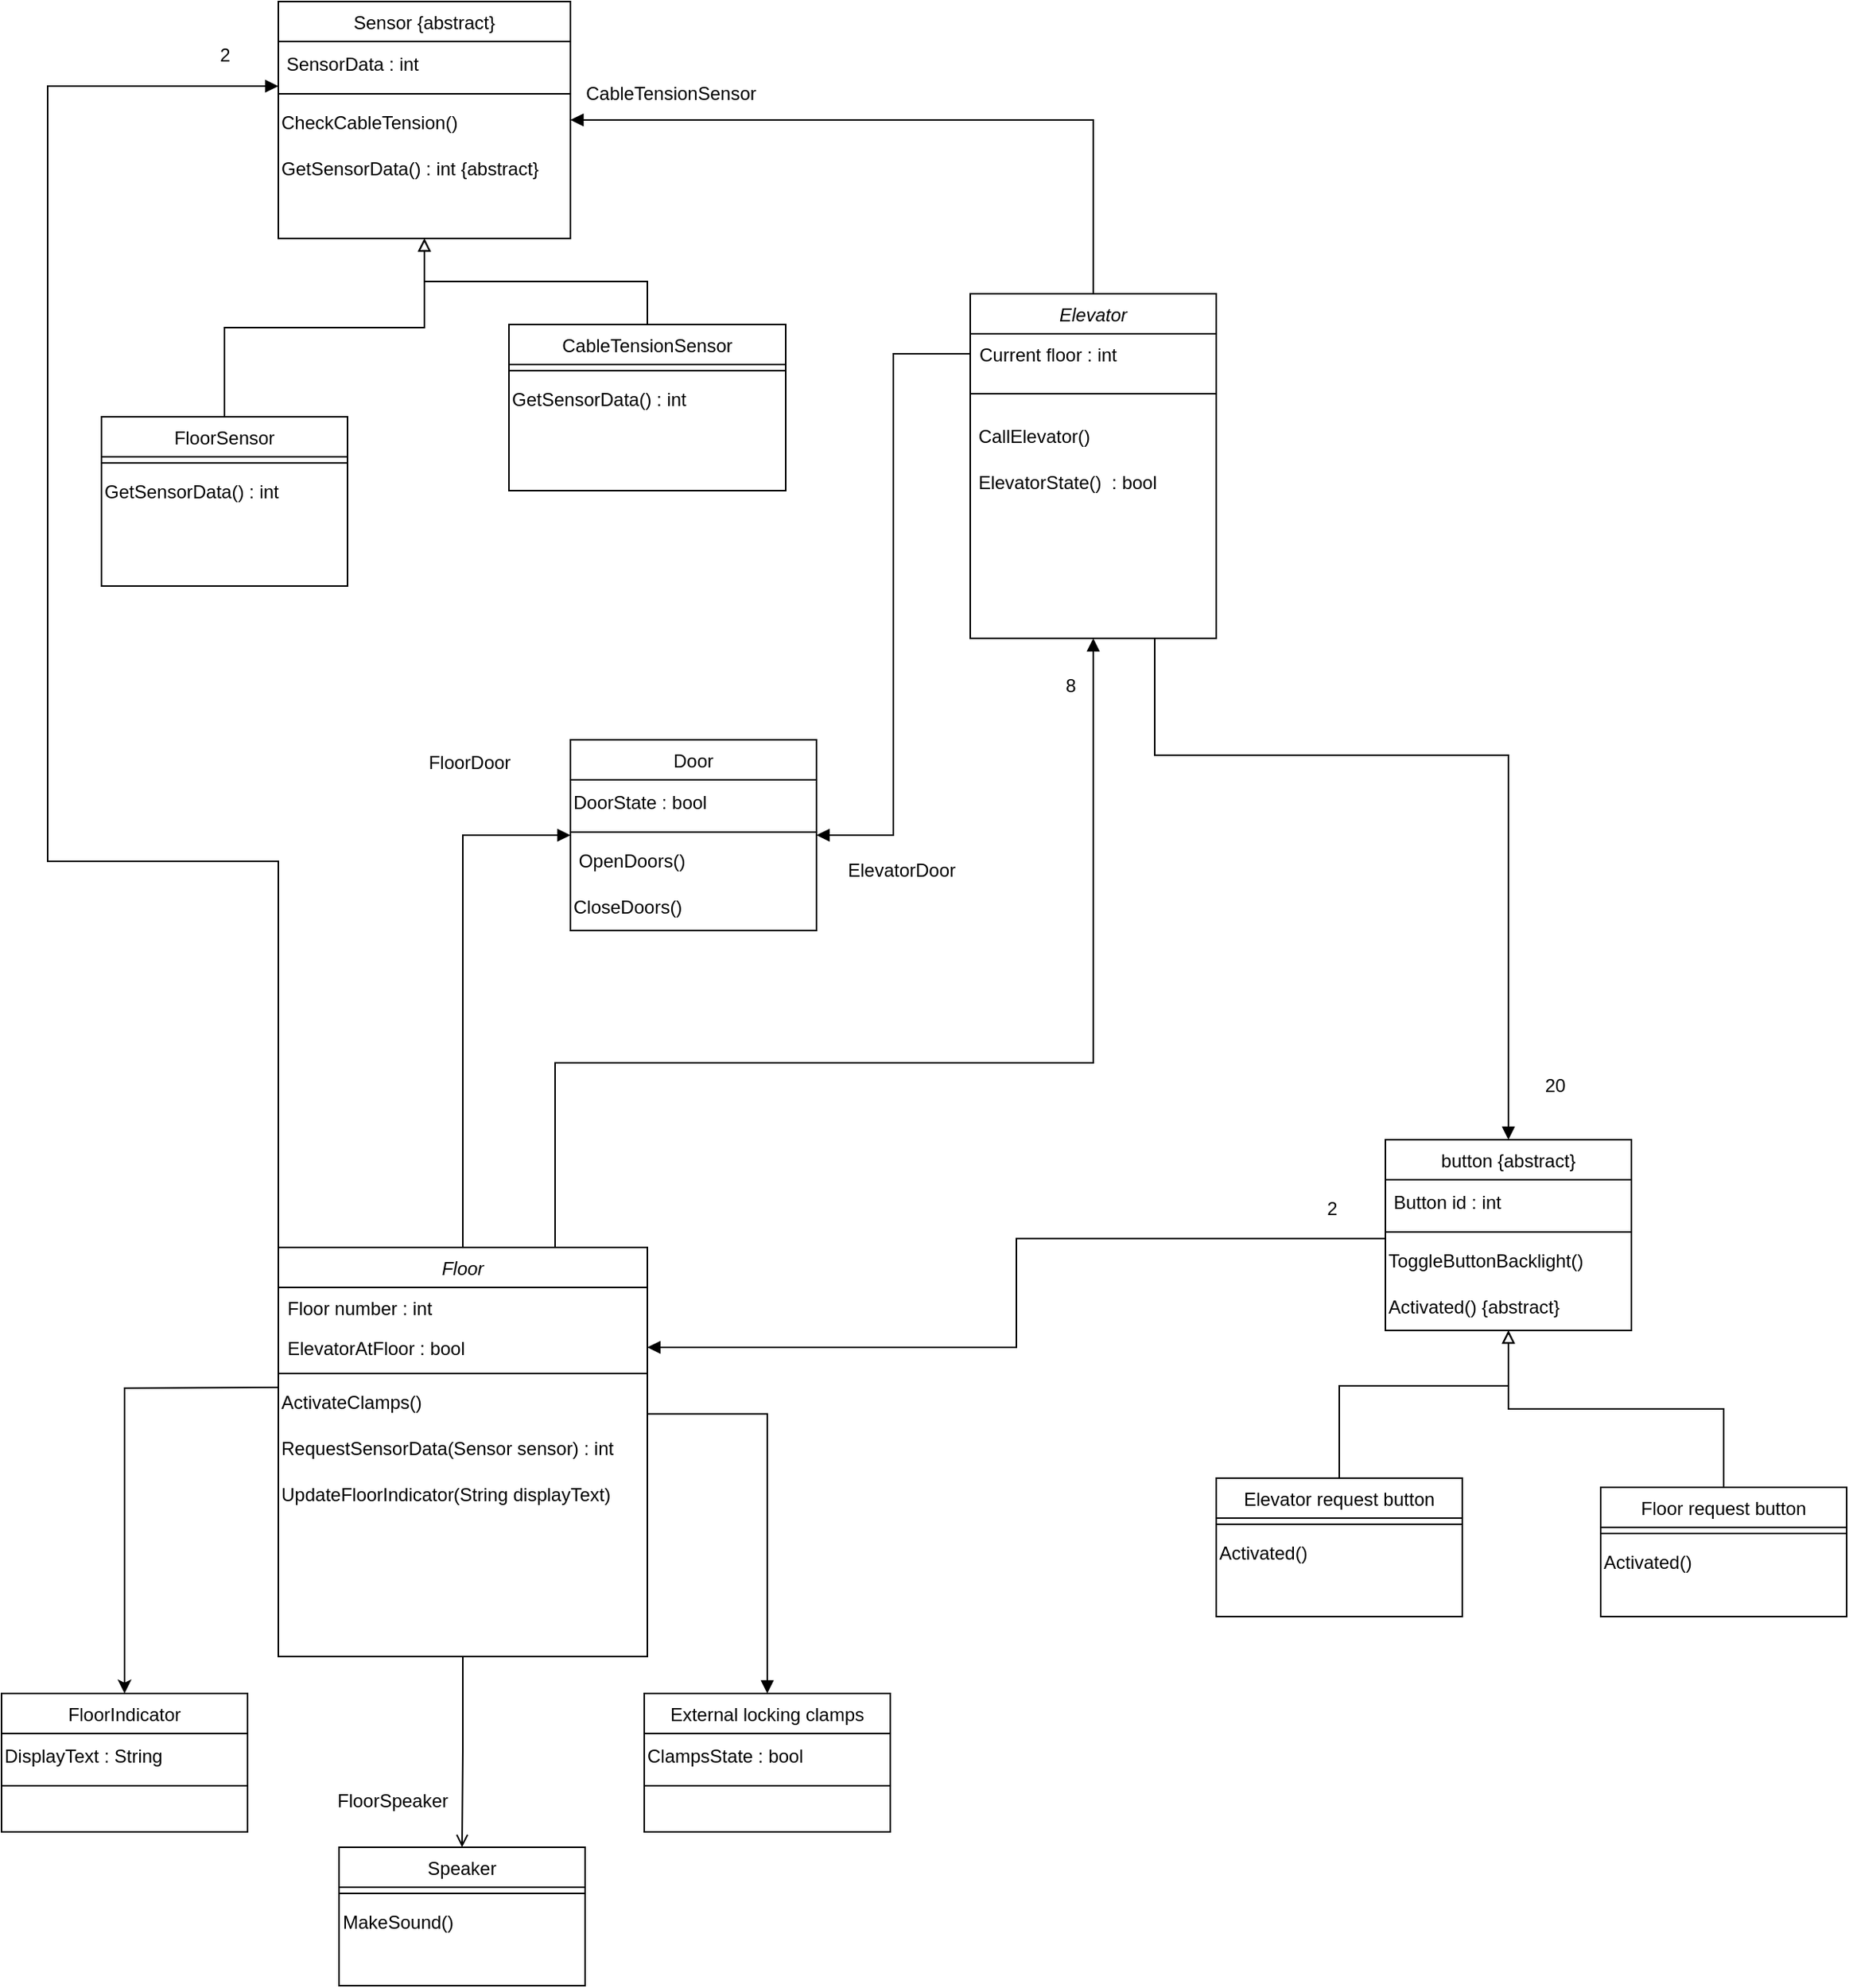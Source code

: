 <mxfile version="20.8.10" type="device"><diagram id="C5RBs43oDa-KdzZeNtuy" name="Page-1"><mxGraphModel dx="1313" dy="1955" grid="1" gridSize="10" guides="1" tooltips="1" connect="1" arrows="1" fold="1" page="1" pageScale="1" pageWidth="827" pageHeight="1169" math="0" shadow="0"><root><mxCell id="WIyWlLk6GJQsqaUBKTNV-0"/><mxCell id="WIyWlLk6GJQsqaUBKTNV-1" parent="WIyWlLk6GJQsqaUBKTNV-0"/><mxCell id="htapQNdXjbn6UJnRViUV-45" style="edgeStyle=orthogonalEdgeStyle;rounded=0;orthogonalLoop=1;jettySize=auto;html=1;entryX=0.5;entryY=0;entryDx=0;entryDy=0;endArrow=block;endFill=1;exitX=0.75;exitY=1;exitDx=0;exitDy=0;" edge="1" parent="WIyWlLk6GJQsqaUBKTNV-1" source="htapQNdXjbn6UJnRViUV-2" target="htapQNdXjbn6UJnRViUV-41"><mxGeometry relative="1" as="geometry"><mxPoint x="970" y="-90" as="sourcePoint"/><Array as="points"><mxPoint x="860" y="-30"/><mxPoint x="1090" y="-30"/></Array></mxGeometry></mxCell><mxCell id="htapQNdXjbn6UJnRViUV-53" style="edgeStyle=orthogonalEdgeStyle;rounded=0;orthogonalLoop=1;jettySize=auto;html=1;exitX=0.5;exitY=0;exitDx=0;exitDy=0;entryX=1;entryY=0.5;entryDx=0;entryDy=0;endArrow=block;endFill=1;" edge="1" parent="WIyWlLk6GJQsqaUBKTNV-1" source="htapQNdXjbn6UJnRViUV-2" target="htapQNdXjbn6UJnRViUV-47"><mxGeometry relative="1" as="geometry"/></mxCell><mxCell id="htapQNdXjbn6UJnRViUV-2" value="Elevator" style="swimlane;fontStyle=2;align=center;verticalAlign=top;childLayout=stackLayout;horizontal=1;startSize=26;horizontalStack=0;resizeParent=1;resizeLast=0;collapsible=1;marginBottom=0;rounded=0;shadow=0;strokeWidth=1;" vertex="1" parent="WIyWlLk6GJQsqaUBKTNV-1"><mxGeometry x="740" y="-330" width="160" height="224" as="geometry"><mxRectangle x="230" y="140" width="160" height="26" as="alternateBounds"/></mxGeometry></mxCell><mxCell id="htapQNdXjbn6UJnRViUV-4" value="Current floor : int" style="text;align=left;verticalAlign=top;spacingLeft=4;spacingRight=4;overflow=hidden;rotatable=0;points=[[0,0.5],[1,0.5]];portConstraint=eastwest;" vertex="1" parent="htapQNdXjbn6UJnRViUV-2"><mxGeometry y="26" width="160" height="26" as="geometry"/></mxCell><mxCell id="htapQNdXjbn6UJnRViUV-7" value="" style="line;html=1;strokeWidth=1;align=left;verticalAlign=middle;spacingTop=-1;spacingLeft=3;spacingRight=3;rotatable=0;labelPosition=right;points=[];portConstraint=eastwest;" vertex="1" parent="htapQNdXjbn6UJnRViUV-2"><mxGeometry y="52" width="160" height="26" as="geometry"/></mxCell><mxCell id="htapQNdXjbn6UJnRViUV-56" value="&amp;nbsp;CallElevator()" style="text;html=1;strokeColor=none;fillColor=none;align=left;verticalAlign=middle;whiteSpace=wrap;rounded=0;" vertex="1" parent="htapQNdXjbn6UJnRViUV-2"><mxGeometry y="78" width="160" height="30" as="geometry"/></mxCell><mxCell id="htapQNdXjbn6UJnRViUV-65" value="&amp;nbsp;ElevatorState()&amp;nbsp; : bool" style="text;html=1;strokeColor=none;fillColor=none;align=left;verticalAlign=middle;whiteSpace=wrap;rounded=0;" vertex="1" parent="htapQNdXjbn6UJnRViUV-2"><mxGeometry y="108" width="160" height="30" as="geometry"/></mxCell><mxCell id="htapQNdXjbn6UJnRViUV-8" value="Door" style="swimlane;fontStyle=0;align=center;verticalAlign=top;childLayout=stackLayout;horizontal=1;startSize=26;horizontalStack=0;resizeParent=1;resizeLast=0;collapsible=1;marginBottom=0;rounded=0;shadow=0;strokeWidth=1;" vertex="1" parent="WIyWlLk6GJQsqaUBKTNV-1"><mxGeometry x="480" y="-40" width="160" height="124" as="geometry"><mxRectangle x="550" y="140" width="160" height="26" as="alternateBounds"/></mxGeometry></mxCell><mxCell id="htapQNdXjbn6UJnRViUV-72" value="DoorState : bool" style="text;html=1;align=left;verticalAlign=middle;resizable=0;points=[];autosize=1;strokeColor=none;fillColor=none;" vertex="1" parent="htapQNdXjbn6UJnRViUV-8"><mxGeometry y="26" width="160" height="30" as="geometry"/></mxCell><mxCell id="htapQNdXjbn6UJnRViUV-9" value="" style="line;html=1;strokeWidth=1;align=left;verticalAlign=middle;spacingTop=-1;spacingLeft=3;spacingRight=3;rotatable=0;labelPosition=right;points=[];portConstraint=eastwest;" vertex="1" parent="htapQNdXjbn6UJnRViUV-8"><mxGeometry y="56" width="160" height="8" as="geometry"/></mxCell><mxCell id="htapQNdXjbn6UJnRViUV-66" value="&amp;nbsp;OpenDoors()" style="text;html=1;strokeColor=none;fillColor=none;align=left;verticalAlign=middle;whiteSpace=wrap;rounded=0;" vertex="1" parent="htapQNdXjbn6UJnRViUV-8"><mxGeometry y="64" width="160" height="30" as="geometry"/></mxCell><mxCell id="hgQ4VauAgCkkI9rlkpGe-3" value="CloseDoors()" style="text;html=1;align=left;verticalAlign=middle;resizable=0;points=[];autosize=1;strokeColor=none;fillColor=none;" vertex="1" parent="htapQNdXjbn6UJnRViUV-8"><mxGeometry y="94" width="160" height="30" as="geometry"/></mxCell><mxCell id="htapQNdXjbn6UJnRViUV-43" style="edgeStyle=orthogonalEdgeStyle;rounded=0;orthogonalLoop=1;jettySize=auto;html=1;entryX=0.5;entryY=1;entryDx=0;entryDy=0;endArrow=block;endFill=0;" edge="1" parent="WIyWlLk6GJQsqaUBKTNV-1" source="htapQNdXjbn6UJnRViUV-10" target="htapQNdXjbn6UJnRViUV-41"><mxGeometry relative="1" as="geometry"><mxPoint x="1050" y="340" as="targetPoint"/><Array as="points"><mxPoint x="980" y="380"/><mxPoint x="1090" y="380"/></Array></mxGeometry></mxCell><mxCell id="htapQNdXjbn6UJnRViUV-10" value="Elevator request button" style="swimlane;fontStyle=0;align=center;verticalAlign=top;childLayout=stackLayout;horizontal=1;startSize=26;horizontalStack=0;resizeParent=1;resizeLast=0;collapsible=1;marginBottom=0;rounded=0;shadow=0;strokeWidth=1;" vertex="1" parent="WIyWlLk6GJQsqaUBKTNV-1"><mxGeometry x="900" y="440" width="160" height="90" as="geometry"><mxRectangle x="550" y="140" width="160" height="26" as="alternateBounds"/></mxGeometry></mxCell><mxCell id="htapQNdXjbn6UJnRViUV-11" value="" style="line;html=1;strokeWidth=1;align=left;verticalAlign=middle;spacingTop=-1;spacingLeft=3;spacingRight=3;rotatable=0;labelPosition=right;points=[];portConstraint=eastwest;" vertex="1" parent="htapQNdXjbn6UJnRViUV-10"><mxGeometry y="26" width="160" height="8" as="geometry"/></mxCell><mxCell id="htapQNdXjbn6UJnRViUV-85" value="Activated()&amp;nbsp;" style="text;html=1;align=left;verticalAlign=middle;resizable=0;points=[];autosize=1;strokeColor=none;fillColor=none;" vertex="1" parent="htapQNdXjbn6UJnRViUV-10"><mxGeometry y="34" width="160" height="30" as="geometry"/></mxCell><mxCell id="htapQNdXjbn6UJnRViUV-44" style="edgeStyle=orthogonalEdgeStyle;rounded=0;orthogonalLoop=1;jettySize=auto;html=1;exitX=0.5;exitY=0;exitDx=0;exitDy=0;entryX=0.5;entryY=1;entryDx=0;entryDy=0;endArrow=block;endFill=0;" edge="1" parent="WIyWlLk6GJQsqaUBKTNV-1" source="htapQNdXjbn6UJnRViUV-12" target="htapQNdXjbn6UJnRViUV-41"><mxGeometry relative="1" as="geometry"/></mxCell><mxCell id="htapQNdXjbn6UJnRViUV-12" value="Floor request button" style="swimlane;fontStyle=0;align=center;verticalAlign=top;childLayout=stackLayout;horizontal=1;startSize=26;horizontalStack=0;resizeParent=1;resizeLast=0;collapsible=1;marginBottom=0;rounded=0;shadow=0;strokeWidth=1;" vertex="1" parent="WIyWlLk6GJQsqaUBKTNV-1"><mxGeometry x="1150" y="446" width="160" height="84" as="geometry"><mxRectangle x="550" y="140" width="160" height="26" as="alternateBounds"/></mxGeometry></mxCell><mxCell id="htapQNdXjbn6UJnRViUV-13" value="" style="line;html=1;strokeWidth=1;align=left;verticalAlign=middle;spacingTop=-1;spacingLeft=3;spacingRight=3;rotatable=0;labelPosition=right;points=[];portConstraint=eastwest;" vertex="1" parent="htapQNdXjbn6UJnRViUV-12"><mxGeometry y="26" width="160" height="8" as="geometry"/></mxCell><mxCell id="htapQNdXjbn6UJnRViUV-86" value="Activated()" style="text;html=1;align=left;verticalAlign=middle;resizable=0;points=[];autosize=1;strokeColor=none;fillColor=none;" vertex="1" parent="htapQNdXjbn6UJnRViUV-12"><mxGeometry y="34" width="160" height="30" as="geometry"/></mxCell><mxCell id="htapQNdXjbn6UJnRViUV-14" style="edgeStyle=orthogonalEdgeStyle;rounded=0;orthogonalLoop=1;jettySize=auto;html=1;exitX=0.5;exitY=1;exitDx=0;exitDy=0;entryX=0.5;entryY=0;entryDx=0;entryDy=0;endArrow=open;endFill=0;" edge="1" parent="WIyWlLk6GJQsqaUBKTNV-1" source="htapQNdXjbn6UJnRViUV-16" target="htapQNdXjbn6UJnRViUV-25"><mxGeometry relative="1" as="geometry"/></mxCell><mxCell id="htapQNdXjbn6UJnRViUV-52" style="edgeStyle=orthogonalEdgeStyle;rounded=0;orthogonalLoop=1;jettySize=auto;html=1;exitX=0.5;exitY=0;exitDx=0;exitDy=0;entryX=0;entryY=0.5;entryDx=0;entryDy=0;endArrow=block;endFill=1;" edge="1" parent="WIyWlLk6GJQsqaUBKTNV-1" source="htapQNdXjbn6UJnRViUV-16" target="htapQNdXjbn6UJnRViUV-8"><mxGeometry relative="1" as="geometry"/></mxCell><mxCell id="hgQ4VauAgCkkI9rlkpGe-4" style="edgeStyle=orthogonalEdgeStyle;rounded=0;orthogonalLoop=1;jettySize=auto;html=1;exitX=0.75;exitY=0;exitDx=0;exitDy=0;entryX=0.5;entryY=1;entryDx=0;entryDy=0;endArrow=block;endFill=1;" edge="1" parent="WIyWlLk6GJQsqaUBKTNV-1" source="htapQNdXjbn6UJnRViUV-16" target="htapQNdXjbn6UJnRViUV-2"><mxGeometry relative="1" as="geometry"><Array as="points"><mxPoint x="470" y="170"/><mxPoint x="820" y="170"/></Array></mxGeometry></mxCell><mxCell id="htapQNdXjbn6UJnRViUV-16" value="Floor" style="swimlane;fontStyle=2;align=center;verticalAlign=top;childLayout=stackLayout;horizontal=1;startSize=26;horizontalStack=0;resizeParent=1;resizeLast=0;collapsible=1;marginBottom=0;rounded=0;shadow=0;strokeWidth=1;" vertex="1" parent="WIyWlLk6GJQsqaUBKTNV-1"><mxGeometry x="290" y="290" width="240" height="266" as="geometry"><mxRectangle x="230" y="140" width="160" height="26" as="alternateBounds"/></mxGeometry></mxCell><mxCell id="htapQNdXjbn6UJnRViUV-17" value="Floor number : int" style="text;align=left;verticalAlign=top;spacingLeft=4;spacingRight=4;overflow=hidden;rotatable=0;points=[[0,0.5],[1,0.5]];portConstraint=eastwest;" vertex="1" parent="htapQNdXjbn6UJnRViUV-16"><mxGeometry y="26" width="240" height="26" as="geometry"/></mxCell><mxCell id="htapQNdXjbn6UJnRViUV-18" value="ElevatorAtFloor : bool" style="text;align=left;verticalAlign=top;spacingLeft=4;spacingRight=4;overflow=hidden;rotatable=0;points=[[0,0.5],[1,0.5]];portConstraint=eastwest;" vertex="1" parent="htapQNdXjbn6UJnRViUV-16"><mxGeometry y="52" width="240" height="26" as="geometry"/></mxCell><mxCell id="htapQNdXjbn6UJnRViUV-22" value="" style="line;html=1;strokeWidth=1;align=left;verticalAlign=middle;spacingTop=-1;spacingLeft=3;spacingRight=3;rotatable=0;labelPosition=right;points=[];portConstraint=eastwest;" vertex="1" parent="htapQNdXjbn6UJnRViUV-16"><mxGeometry y="78" width="240" height="8" as="geometry"/></mxCell><mxCell id="htapQNdXjbn6UJnRViUV-79" value="ActivateClamps()" style="text;html=1;align=left;verticalAlign=middle;resizable=0;points=[];autosize=1;strokeColor=none;fillColor=none;" vertex="1" parent="htapQNdXjbn6UJnRViUV-16"><mxGeometry y="86" width="240" height="30" as="geometry"/></mxCell><mxCell id="htapQNdXjbn6UJnRViUV-69" value="RequestSensorData(Sensor sensor) : int" style="text;html=1;align=left;verticalAlign=middle;resizable=0;points=[];autosize=1;strokeColor=none;fillColor=none;" vertex="1" parent="htapQNdXjbn6UJnRViUV-16"><mxGeometry y="116" width="240" height="30" as="geometry"/></mxCell><mxCell id="hgQ4VauAgCkkI9rlkpGe-1" value="UpdateFloorIndicator(String displayText)" style="text;html=1;align=left;verticalAlign=middle;resizable=0;points=[];autosize=1;strokeColor=none;fillColor=none;" vertex="1" parent="htapQNdXjbn6UJnRViUV-16"><mxGeometry y="146" width="240" height="30" as="geometry"/></mxCell><mxCell id="htapQNdXjbn6UJnRViUV-49" style="edgeStyle=orthogonalEdgeStyle;rounded=0;orthogonalLoop=1;jettySize=auto;html=1;exitX=0.5;exitY=0;exitDx=0;exitDy=0;entryX=0.5;entryY=1;entryDx=0;entryDy=0;endArrow=block;endFill=0;" edge="1" parent="WIyWlLk6GJQsqaUBKTNV-1" source="htapQNdXjbn6UJnRViUV-23" target="htapQNdXjbn6UJnRViUV-47"><mxGeometry relative="1" as="geometry"/></mxCell><mxCell id="htapQNdXjbn6UJnRViUV-23" value="FloorSensor" style="swimlane;fontStyle=0;align=center;verticalAlign=top;childLayout=stackLayout;horizontal=1;startSize=26;horizontalStack=0;resizeParent=1;resizeLast=0;collapsible=1;marginBottom=0;rounded=0;shadow=0;strokeWidth=1;" vertex="1" parent="WIyWlLk6GJQsqaUBKTNV-1"><mxGeometry x="175" y="-250" width="160" height="110" as="geometry"><mxRectangle x="550" y="140" width="160" height="26" as="alternateBounds"/></mxGeometry></mxCell><mxCell id="htapQNdXjbn6UJnRViUV-24" value="" style="line;html=1;strokeWidth=1;align=left;verticalAlign=middle;spacingTop=-1;spacingLeft=3;spacingRight=3;rotatable=0;labelPosition=right;points=[];portConstraint=eastwest;" vertex="1" parent="htapQNdXjbn6UJnRViUV-23"><mxGeometry y="26" width="160" height="8" as="geometry"/></mxCell><mxCell id="htapQNdXjbn6UJnRViUV-77" value="GetSensorData() : int&amp;nbsp;" style="text;html=1;align=left;verticalAlign=middle;resizable=0;points=[];autosize=1;strokeColor=none;fillColor=none;" vertex="1" parent="htapQNdXjbn6UJnRViUV-23"><mxGeometry y="34" width="160" height="30" as="geometry"/></mxCell><mxCell id="htapQNdXjbn6UJnRViUV-25" value="Speaker" style="swimlane;fontStyle=0;align=center;verticalAlign=top;childLayout=stackLayout;horizontal=1;startSize=26;horizontalStack=0;resizeParent=1;resizeLast=0;collapsible=1;marginBottom=0;rounded=0;shadow=0;strokeWidth=1;" vertex="1" parent="WIyWlLk6GJQsqaUBKTNV-1"><mxGeometry x="329.5" y="680" width="160" height="90" as="geometry"><mxRectangle x="550" y="140" width="160" height="26" as="alternateBounds"/></mxGeometry></mxCell><mxCell id="htapQNdXjbn6UJnRViUV-26" value="" style="line;html=1;strokeWidth=1;align=left;verticalAlign=middle;spacingTop=-1;spacingLeft=3;spacingRight=3;rotatable=0;labelPosition=right;points=[];portConstraint=eastwest;" vertex="1" parent="htapQNdXjbn6UJnRViUV-25"><mxGeometry y="26" width="160" height="8" as="geometry"/></mxCell><mxCell id="htapQNdXjbn6UJnRViUV-75" value="MakeSound()" style="text;html=1;align=left;verticalAlign=middle;resizable=0;points=[];autosize=1;strokeColor=none;fillColor=none;" vertex="1" parent="htapQNdXjbn6UJnRViUV-25"><mxGeometry y="34" width="160" height="30" as="geometry"/></mxCell><mxCell id="htapQNdXjbn6UJnRViUV-50" style="edgeStyle=orthogonalEdgeStyle;rounded=0;orthogonalLoop=1;jettySize=auto;html=1;exitX=0.5;exitY=0;exitDx=0;exitDy=0;endArrow=block;endFill=0;entryX=0.5;entryY=1;entryDx=0;entryDy=0;" edge="1" parent="WIyWlLk6GJQsqaUBKTNV-1" source="htapQNdXjbn6UJnRViUV-27" target="htapQNdXjbn6UJnRViUV-47"><mxGeometry relative="1" as="geometry"><mxPoint x="370" y="-410" as="targetPoint"/></mxGeometry></mxCell><mxCell id="htapQNdXjbn6UJnRViUV-27" value="CableTensionSensor" style="swimlane;fontStyle=0;align=center;verticalAlign=top;childLayout=stackLayout;horizontal=1;startSize=26;horizontalStack=0;resizeParent=1;resizeLast=0;collapsible=1;marginBottom=0;rounded=0;shadow=0;strokeWidth=1;" vertex="1" parent="WIyWlLk6GJQsqaUBKTNV-1"><mxGeometry x="440" y="-310" width="180" height="108" as="geometry"><mxRectangle x="550" y="140" width="160" height="26" as="alternateBounds"/></mxGeometry></mxCell><mxCell id="htapQNdXjbn6UJnRViUV-28" value="" style="line;html=1;strokeWidth=1;align=left;verticalAlign=middle;spacingTop=-1;spacingLeft=3;spacingRight=3;rotatable=0;labelPosition=right;points=[];portConstraint=eastwest;" vertex="1" parent="htapQNdXjbn6UJnRViUV-27"><mxGeometry y="26" width="180" height="8" as="geometry"/></mxCell><mxCell id="htapQNdXjbn6UJnRViUV-78" value="GetSensorData() : int&amp;nbsp;" style="text;html=1;align=left;verticalAlign=middle;resizable=0;points=[];autosize=1;strokeColor=none;fillColor=none;" vertex="1" parent="htapQNdXjbn6UJnRViUV-27"><mxGeometry y="34" width="180" height="30" as="geometry"/></mxCell><mxCell id="htapQNdXjbn6UJnRViUV-30" value="FloorIndicator" style="swimlane;fontStyle=0;align=center;verticalAlign=top;childLayout=stackLayout;horizontal=1;startSize=26;horizontalStack=0;resizeParent=1;resizeLast=0;collapsible=1;marginBottom=0;rounded=0;shadow=0;strokeWidth=1;" vertex="1" parent="WIyWlLk6GJQsqaUBKTNV-1"><mxGeometry x="110" y="580" width="160" height="90" as="geometry"><mxRectangle x="550" y="140" width="160" height="26" as="alternateBounds"/></mxGeometry></mxCell><mxCell id="htapQNdXjbn6UJnRViUV-73" value="DisplayText : String" style="text;html=1;align=left;verticalAlign=middle;resizable=0;points=[];autosize=1;strokeColor=none;fillColor=none;" vertex="1" parent="htapQNdXjbn6UJnRViUV-30"><mxGeometry y="26" width="160" height="30" as="geometry"/></mxCell><mxCell id="htapQNdXjbn6UJnRViUV-31" value="" style="line;html=1;strokeWidth=1;align=left;verticalAlign=middle;spacingTop=-1;spacingLeft=3;spacingRight=3;rotatable=0;labelPosition=right;points=[];portConstraint=eastwest;" vertex="1" parent="htapQNdXjbn6UJnRViUV-30"><mxGeometry y="56" width="160" height="8" as="geometry"/></mxCell><mxCell id="htapQNdXjbn6UJnRViUV-35" value="External locking clamps" style="swimlane;fontStyle=0;align=center;verticalAlign=top;childLayout=stackLayout;horizontal=1;startSize=26;horizontalStack=0;resizeParent=1;resizeLast=0;collapsible=1;marginBottom=0;rounded=0;shadow=0;strokeWidth=1;" vertex="1" parent="WIyWlLk6GJQsqaUBKTNV-1"><mxGeometry x="528" y="580" width="160" height="90" as="geometry"><mxRectangle x="550" y="140" width="160" height="26" as="alternateBounds"/></mxGeometry></mxCell><mxCell id="htapQNdXjbn6UJnRViUV-81" value="ClampsState : bool" style="text;html=1;align=left;verticalAlign=middle;resizable=0;points=[];autosize=1;strokeColor=none;fillColor=none;" vertex="1" parent="htapQNdXjbn6UJnRViUV-35"><mxGeometry y="26" width="160" height="30" as="geometry"/></mxCell><mxCell id="htapQNdXjbn6UJnRViUV-36" value="" style="line;html=1;strokeWidth=1;align=left;verticalAlign=middle;spacingTop=-1;spacingLeft=3;spacingRight=3;rotatable=0;labelPosition=right;points=[];portConstraint=eastwest;" vertex="1" parent="htapQNdXjbn6UJnRViUV-35"><mxGeometry y="56" width="160" height="8" as="geometry"/></mxCell><mxCell id="htapQNdXjbn6UJnRViUV-40" style="edgeStyle=orthogonalEdgeStyle;rounded=0;orthogonalLoop=1;jettySize=auto;html=1;entryX=0.5;entryY=0;entryDx=0;entryDy=0;" edge="1" parent="WIyWlLk6GJQsqaUBKTNV-1" target="htapQNdXjbn6UJnRViUV-30"><mxGeometry relative="1" as="geometry"><mxPoint x="290" y="381" as="sourcePoint"/></mxGeometry></mxCell><mxCell id="htapQNdXjbn6UJnRViUV-41" value="button {abstract}" style="swimlane;fontStyle=0;align=center;verticalAlign=top;childLayout=stackLayout;horizontal=1;startSize=26;horizontalStack=0;resizeParent=1;resizeLast=0;collapsible=1;marginBottom=0;rounded=0;shadow=0;strokeWidth=1;" vertex="1" parent="WIyWlLk6GJQsqaUBKTNV-1"><mxGeometry x="1010" y="220" width="160" height="124" as="geometry"><mxRectangle x="550" y="140" width="160" height="26" as="alternateBounds"/></mxGeometry></mxCell><mxCell id="htapQNdXjbn6UJnRViUV-57" value="&amp;nbsp;Button id : int" style="text;html=1;align=left;verticalAlign=middle;resizable=0;points=[];autosize=1;strokeColor=none;fillColor=none;" vertex="1" parent="htapQNdXjbn6UJnRViUV-41"><mxGeometry y="26" width="160" height="30" as="geometry"/></mxCell><mxCell id="htapQNdXjbn6UJnRViUV-42" value="" style="line;html=1;strokeWidth=1;align=left;verticalAlign=middle;spacingTop=-1;spacingLeft=3;spacingRight=3;rotatable=0;labelPosition=right;points=[];portConstraint=eastwest;" vertex="1" parent="htapQNdXjbn6UJnRViUV-41"><mxGeometry y="56" width="160" height="8" as="geometry"/></mxCell><mxCell id="htapQNdXjbn6UJnRViUV-80" value="ToggleButtonBacklight()" style="text;html=1;align=left;verticalAlign=middle;resizable=0;points=[];autosize=1;strokeColor=none;fillColor=none;" vertex="1" parent="htapQNdXjbn6UJnRViUV-41"><mxGeometry y="64" width="160" height="30" as="geometry"/></mxCell><mxCell id="htapQNdXjbn6UJnRViUV-84" value="Activated() {abstract}" style="text;html=1;align=left;verticalAlign=middle;resizable=0;points=[];autosize=1;strokeColor=none;fillColor=none;" vertex="1" parent="htapQNdXjbn6UJnRViUV-41"><mxGeometry y="94" width="160" height="30" as="geometry"/></mxCell><mxCell id="htapQNdXjbn6UJnRViUV-47" value="Sensor {abstract}" style="swimlane;fontStyle=0;align=center;verticalAlign=top;childLayout=stackLayout;horizontal=1;startSize=26;horizontalStack=0;resizeParent=1;resizeLast=0;collapsible=1;marginBottom=0;rounded=0;shadow=0;strokeWidth=1;" vertex="1" parent="WIyWlLk6GJQsqaUBKTNV-1"><mxGeometry x="290" y="-520" width="190" height="154" as="geometry"><mxRectangle x="550" y="140" width="160" height="26" as="alternateBounds"/></mxGeometry></mxCell><mxCell id="htapQNdXjbn6UJnRViUV-63" value="&amp;nbsp;SensorData : int" style="text;html=1;align=left;verticalAlign=middle;resizable=0;points=[];autosize=1;strokeColor=none;fillColor=none;" vertex="1" parent="htapQNdXjbn6UJnRViUV-47"><mxGeometry y="26" width="190" height="30" as="geometry"/></mxCell><mxCell id="htapQNdXjbn6UJnRViUV-48" value="" style="line;html=1;strokeWidth=1;align=left;verticalAlign=middle;spacingTop=-1;spacingLeft=3;spacingRight=3;rotatable=0;labelPosition=right;points=[];portConstraint=eastwest;" vertex="1" parent="htapQNdXjbn6UJnRViUV-47"><mxGeometry y="56" width="190" height="8" as="geometry"/></mxCell><mxCell id="hgQ4VauAgCkkI9rlkpGe-0" value="CheckCableTension()" style="text;html=1;align=left;verticalAlign=middle;resizable=0;points=[];autosize=1;strokeColor=none;fillColor=none;" vertex="1" parent="htapQNdXjbn6UJnRViUV-47"><mxGeometry y="64" width="190" height="30" as="geometry"/></mxCell><mxCell id="htapQNdXjbn6UJnRViUV-64" value="GetSensorData() : int {abstract}" style="text;html=1;align=left;verticalAlign=middle;resizable=0;points=[];autosize=1;strokeColor=none;fillColor=none;" vertex="1" parent="htapQNdXjbn6UJnRViUV-47"><mxGeometry y="94" width="190" height="30" as="geometry"/></mxCell><mxCell id="htapQNdXjbn6UJnRViUV-51" style="edgeStyle=orthogonalEdgeStyle;rounded=0;orthogonalLoop=1;jettySize=auto;html=1;exitX=0;exitY=0.5;exitDx=0;exitDy=0;entryX=1;entryY=0.5;entryDx=0;entryDy=0;endArrow=block;endFill=1;" edge="1" parent="WIyWlLk6GJQsqaUBKTNV-1" source="htapQNdXjbn6UJnRViUV-4" target="htapQNdXjbn6UJnRViUV-8"><mxGeometry relative="1" as="geometry"/></mxCell><mxCell id="htapQNdXjbn6UJnRViUV-54" style="edgeStyle=orthogonalEdgeStyle;rounded=0;orthogonalLoop=1;jettySize=auto;html=1;exitX=0;exitY=0.5;exitDx=0;exitDy=0;endArrow=block;endFill=1;" edge="1" parent="WIyWlLk6GJQsqaUBKTNV-1" source="htapQNdXjbn6UJnRViUV-17"><mxGeometry relative="1" as="geometry"><mxPoint x="290" y="-465" as="targetPoint"/><Array as="points"><mxPoint x="140" y="39"/><mxPoint x="140" y="-465"/></Array></mxGeometry></mxCell><mxCell id="htapQNdXjbn6UJnRViUV-55" style="edgeStyle=orthogonalEdgeStyle;rounded=0;orthogonalLoop=1;jettySize=auto;html=1;exitX=1.001;exitY=0.741;exitDx=0;exitDy=0;entryX=0.5;entryY=0;entryDx=0;entryDy=0;endArrow=block;endFill=1;exitPerimeter=0;" edge="1" parent="WIyWlLk6GJQsqaUBKTNV-1" source="htapQNdXjbn6UJnRViUV-79" target="htapQNdXjbn6UJnRViUV-35"><mxGeometry relative="1" as="geometry"/></mxCell><mxCell id="htapQNdXjbn6UJnRViUV-58" value="2" style="text;html=1;align=center;verticalAlign=middle;resizable=0;points=[];autosize=1;strokeColor=none;fillColor=none;" vertex="1" parent="WIyWlLk6GJQsqaUBKTNV-1"><mxGeometry x="960" y="250" width="30" height="30" as="geometry"/></mxCell><mxCell id="htapQNdXjbn6UJnRViUV-59" value="2" style="text;html=1;align=center;verticalAlign=middle;resizable=0;points=[];autosize=1;strokeColor=none;fillColor=none;" vertex="1" parent="WIyWlLk6GJQsqaUBKTNV-1"><mxGeometry x="240" y="-500" width="30" height="30" as="geometry"/></mxCell><mxCell id="htapQNdXjbn6UJnRViUV-60" value="FloorDoor" style="text;html=1;align=center;verticalAlign=middle;resizable=0;points=[];autosize=1;strokeColor=none;fillColor=none;" vertex="1" parent="WIyWlLk6GJQsqaUBKTNV-1"><mxGeometry x="374" y="-40" width="80" height="30" as="geometry"/></mxCell><mxCell id="htapQNdXjbn6UJnRViUV-61" value="ElevatorDoor" style="text;html=1;align=center;verticalAlign=middle;resizable=0;points=[];autosize=1;strokeColor=none;fillColor=none;" vertex="1" parent="WIyWlLk6GJQsqaUBKTNV-1"><mxGeometry x="650" y="30" width="90" height="30" as="geometry"/></mxCell><mxCell id="htapQNdXjbn6UJnRViUV-74" value="20" style="text;html=1;align=center;verticalAlign=middle;resizable=0;points=[];autosize=1;strokeColor=none;fillColor=none;" vertex="1" parent="WIyWlLk6GJQsqaUBKTNV-1"><mxGeometry x="1100" y="170" width="40" height="30" as="geometry"/></mxCell><mxCell id="htapQNdXjbn6UJnRViUV-82" value="CableTensionSensor" style="text;html=1;align=center;verticalAlign=middle;resizable=0;points=[];autosize=1;strokeColor=none;fillColor=none;" vertex="1" parent="WIyWlLk6GJQsqaUBKTNV-1"><mxGeometry x="480" y="-475" width="130" height="30" as="geometry"/></mxCell><mxCell id="htapQNdXjbn6UJnRViUV-83" value="FloorSpeaker" style="text;html=1;align=center;verticalAlign=middle;resizable=0;points=[];autosize=1;strokeColor=none;fillColor=none;" vertex="1" parent="WIyWlLk6GJQsqaUBKTNV-1"><mxGeometry x="314" y="635" width="100" height="30" as="geometry"/></mxCell><mxCell id="htapQNdXjbn6UJnRViUV-46" style="edgeStyle=orthogonalEdgeStyle;rounded=0;orthogonalLoop=1;jettySize=auto;html=1;exitX=0.001;exitY=1.274;exitDx=0;exitDy=0;entryX=1;entryY=0.5;entryDx=0;entryDy=0;endArrow=block;endFill=1;exitPerimeter=0;" edge="1" parent="WIyWlLk6GJQsqaUBKTNV-1" source="htapQNdXjbn6UJnRViUV-57" target="htapQNdXjbn6UJnRViUV-18"><mxGeometry relative="1" as="geometry"/></mxCell><mxCell id="hgQ4VauAgCkkI9rlkpGe-5" value="8" style="text;html=1;align=center;verticalAlign=middle;resizable=0;points=[];autosize=1;strokeColor=none;fillColor=none;" vertex="1" parent="WIyWlLk6GJQsqaUBKTNV-1"><mxGeometry x="790" y="-90" width="30" height="30" as="geometry"/></mxCell></root></mxGraphModel></diagram></mxfile>